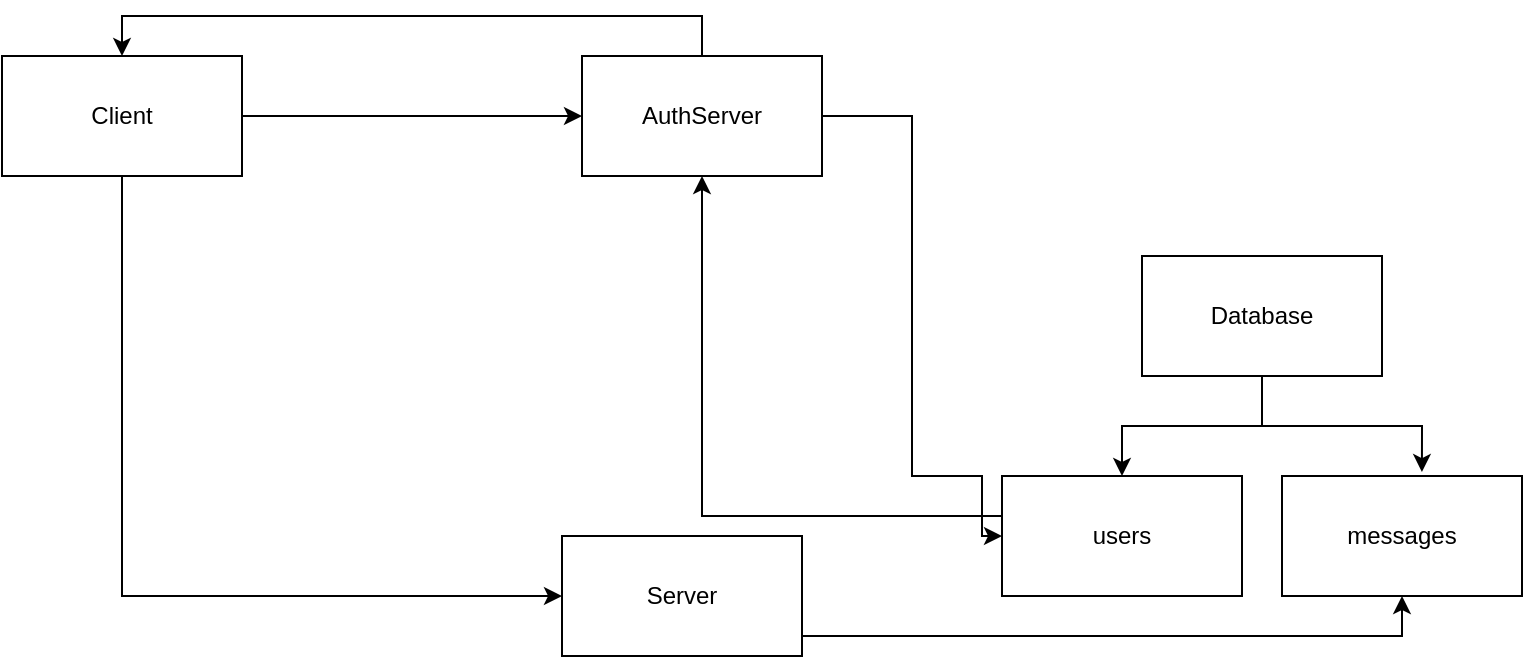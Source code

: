 <mxfile version="14.9.6" type="device"><diagram id="LTEE4UCTO9oDBHJ9d_G3" name="Page-1"><mxGraphModel dx="1422" dy="772" grid="1" gridSize="10" guides="1" tooltips="1" connect="1" arrows="1" fold="1" page="1" pageScale="1" pageWidth="850" pageHeight="1100" math="0" shadow="0"><root><mxCell id="0"/><mxCell id="1" parent="0"/><mxCell id="vDGMJmUJVTOtE36N9BhQ-9" style="edgeStyle=orthogonalEdgeStyle;rounded=0;orthogonalLoop=1;jettySize=auto;html=1;entryX=0;entryY=0.5;entryDx=0;entryDy=0;" edge="1" parent="1" source="vDGMJmUJVTOtE36N9BhQ-1" target="vDGMJmUJVTOtE36N9BhQ-3"><mxGeometry relative="1" as="geometry"/></mxCell><mxCell id="vDGMJmUJVTOtE36N9BhQ-18" style="edgeStyle=orthogonalEdgeStyle;rounded=0;orthogonalLoop=1;jettySize=auto;html=1;entryX=0;entryY=0.5;entryDx=0;entryDy=0;" edge="1" parent="1" source="vDGMJmUJVTOtE36N9BhQ-1" target="vDGMJmUJVTOtE36N9BhQ-2"><mxGeometry relative="1" as="geometry"><Array as="points"><mxPoint x="100" y="400"/></Array></mxGeometry></mxCell><mxCell id="vDGMJmUJVTOtE36N9BhQ-1" value="Client" style="rounded=0;whiteSpace=wrap;html=1;" vertex="1" parent="1"><mxGeometry x="40" y="130" width="120" height="60" as="geometry"/></mxCell><mxCell id="vDGMJmUJVTOtE36N9BhQ-19" style="edgeStyle=orthogonalEdgeStyle;rounded=0;orthogonalLoop=1;jettySize=auto;html=1;entryX=0.5;entryY=1;entryDx=0;entryDy=0;" edge="1" parent="1" source="vDGMJmUJVTOtE36N9BhQ-2" target="vDGMJmUJVTOtE36N9BhQ-6"><mxGeometry relative="1" as="geometry"><Array as="points"><mxPoint x="740" y="420"/></Array></mxGeometry></mxCell><mxCell id="vDGMJmUJVTOtE36N9BhQ-2" value="Server" style="rounded=0;whiteSpace=wrap;html=1;" vertex="1" parent="1"><mxGeometry x="320" y="370" width="120" height="60" as="geometry"/></mxCell><mxCell id="vDGMJmUJVTOtE36N9BhQ-10" style="edgeStyle=orthogonalEdgeStyle;rounded=0;orthogonalLoop=1;jettySize=auto;html=1;entryX=0;entryY=0.5;entryDx=0;entryDy=0;" edge="1" parent="1" source="vDGMJmUJVTOtE36N9BhQ-3" target="vDGMJmUJVTOtE36N9BhQ-5"><mxGeometry relative="1" as="geometry"><Array as="points"><mxPoint x="495" y="160"/><mxPoint x="495" y="340"/><mxPoint x="530" y="340"/><mxPoint x="530" y="370"/></Array></mxGeometry></mxCell><mxCell id="vDGMJmUJVTOtE36N9BhQ-17" style="edgeStyle=orthogonalEdgeStyle;rounded=0;orthogonalLoop=1;jettySize=auto;html=1;entryX=0.5;entryY=0;entryDx=0;entryDy=0;" edge="1" parent="1" source="vDGMJmUJVTOtE36N9BhQ-3" target="vDGMJmUJVTOtE36N9BhQ-1"><mxGeometry relative="1" as="geometry"><Array as="points"><mxPoint x="390" y="110"/><mxPoint x="100" y="110"/></Array></mxGeometry></mxCell><mxCell id="vDGMJmUJVTOtE36N9BhQ-3" value="AuthServer" style="rounded=0;whiteSpace=wrap;html=1;" vertex="1" parent="1"><mxGeometry x="330" y="130" width="120" height="60" as="geometry"/></mxCell><mxCell id="vDGMJmUJVTOtE36N9BhQ-7" style="edgeStyle=orthogonalEdgeStyle;rounded=0;orthogonalLoop=1;jettySize=auto;html=1;entryX=0.5;entryY=0;entryDx=0;entryDy=0;" edge="1" parent="1" source="vDGMJmUJVTOtE36N9BhQ-4" target="vDGMJmUJVTOtE36N9BhQ-5"><mxGeometry relative="1" as="geometry"/></mxCell><mxCell id="vDGMJmUJVTOtE36N9BhQ-8" style="edgeStyle=orthogonalEdgeStyle;rounded=0;orthogonalLoop=1;jettySize=auto;html=1;entryX=0.583;entryY=-0.033;entryDx=0;entryDy=0;entryPerimeter=0;" edge="1" parent="1" source="vDGMJmUJVTOtE36N9BhQ-4" target="vDGMJmUJVTOtE36N9BhQ-6"><mxGeometry relative="1" as="geometry"/></mxCell><mxCell id="vDGMJmUJVTOtE36N9BhQ-4" value="Database" style="rounded=0;whiteSpace=wrap;html=1;" vertex="1" parent="1"><mxGeometry x="610" y="230" width="120" height="60" as="geometry"/></mxCell><mxCell id="vDGMJmUJVTOtE36N9BhQ-16" style="edgeStyle=orthogonalEdgeStyle;rounded=0;orthogonalLoop=1;jettySize=auto;html=1;entryX=0.5;entryY=1;entryDx=0;entryDy=0;" edge="1" parent="1" source="vDGMJmUJVTOtE36N9BhQ-5" target="vDGMJmUJVTOtE36N9BhQ-3"><mxGeometry relative="1" as="geometry"><Array as="points"><mxPoint x="390" y="360"/></Array></mxGeometry></mxCell><mxCell id="vDGMJmUJVTOtE36N9BhQ-5" value="users" style="rounded=0;whiteSpace=wrap;html=1;" vertex="1" parent="1"><mxGeometry x="540" y="340" width="120" height="60" as="geometry"/></mxCell><mxCell id="vDGMJmUJVTOtE36N9BhQ-6" value="messages" style="rounded=0;whiteSpace=wrap;html=1;" vertex="1" parent="1"><mxGeometry x="680" y="340" width="120" height="60" as="geometry"/></mxCell></root></mxGraphModel></diagram></mxfile>